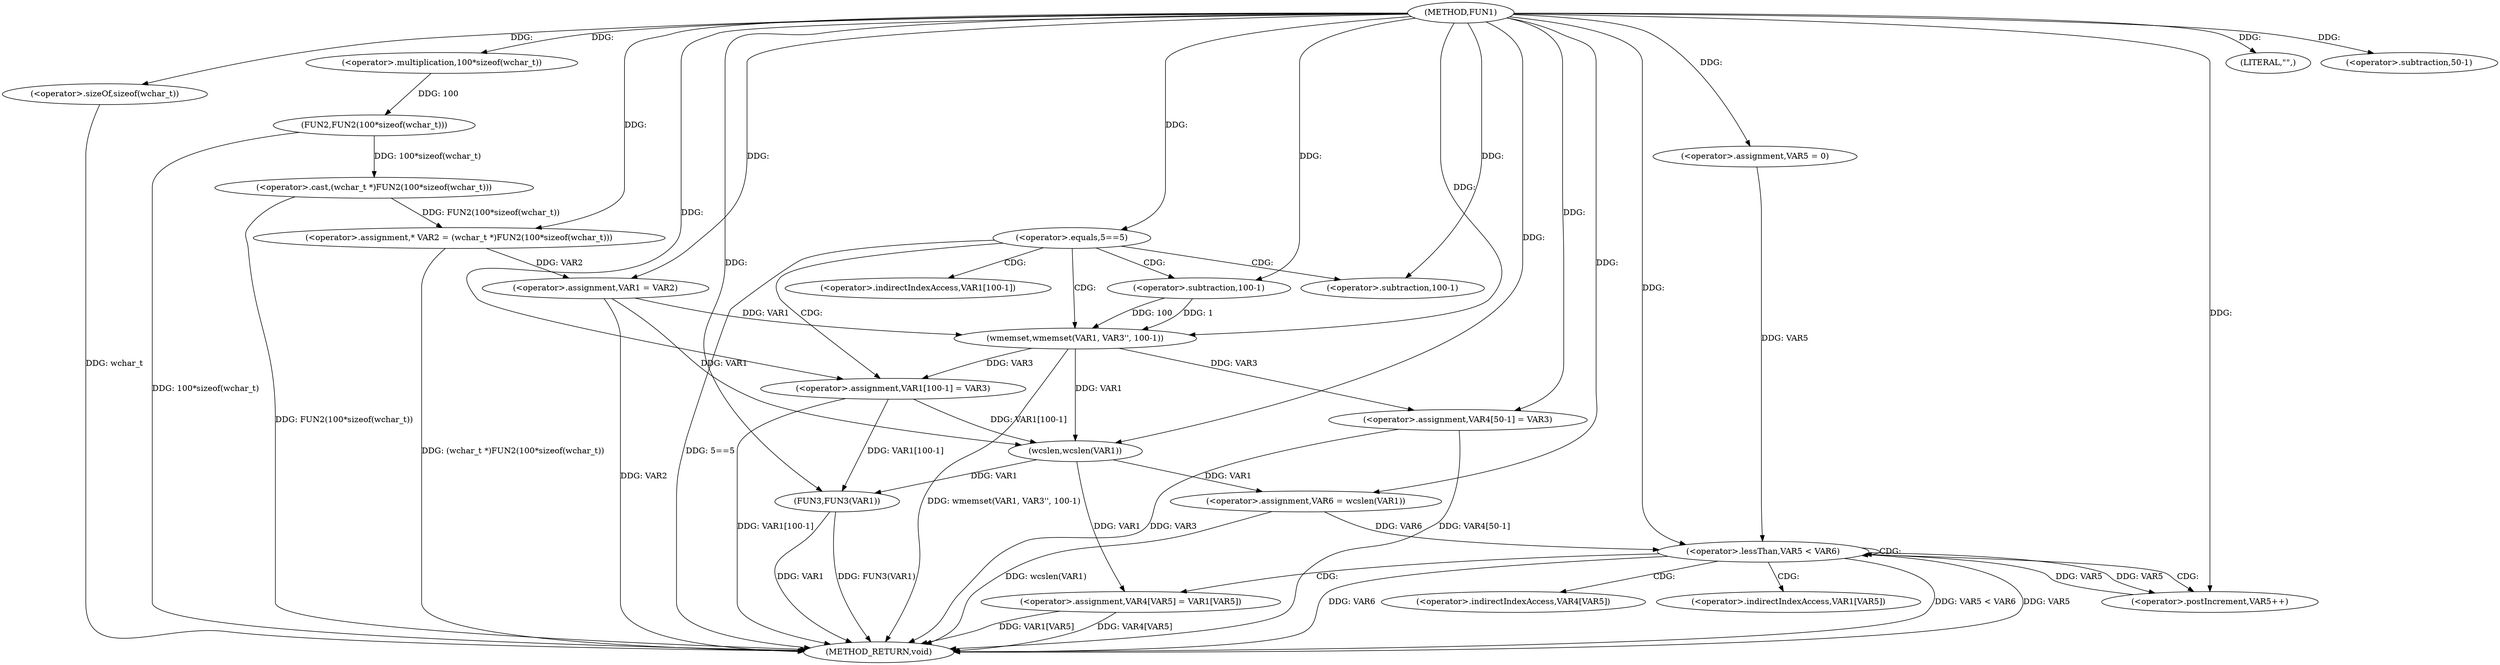 digraph FUN1 {  
"1000100" [label = "(METHOD,FUN1)" ]
"1000168" [label = "(METHOD_RETURN,void)" ]
"1000104" [label = "(<operator>.assignment,* VAR2 = (wchar_t *)FUN2(100*sizeof(wchar_t)))" ]
"1000106" [label = "(<operator>.cast,(wchar_t *)FUN2(100*sizeof(wchar_t)))" ]
"1000108" [label = "(FUN2,FUN2(100*sizeof(wchar_t)))" ]
"1000109" [label = "(<operator>.multiplication,100*sizeof(wchar_t))" ]
"1000111" [label = "(<operator>.sizeOf,sizeof(wchar_t))" ]
"1000113" [label = "(<operator>.assignment,VAR1 = VAR2)" ]
"1000117" [label = "(<operator>.equals,5==5)" ]
"1000121" [label = "(wmemset,wmemset(VAR1, VAR3'', 100-1))" ]
"1000124" [label = "(<operator>.subtraction,100-1)" ]
"1000127" [label = "(<operator>.assignment,VAR1[100-1] = VAR3)" ]
"1000130" [label = "(<operator>.subtraction,100-1)" ]
"1000135" [label = "(LITERAL,\"\",)" ]
"1000138" [label = "(<operator>.assignment,VAR6 = wcslen(VAR1))" ]
"1000140" [label = "(wcslen,wcslen(VAR1))" ]
"1000143" [label = "(<operator>.assignment,VAR5 = 0)" ]
"1000146" [label = "(<operator>.lessThan,VAR5 < VAR6)" ]
"1000149" [label = "(<operator>.postIncrement,VAR5++)" ]
"1000152" [label = "(<operator>.assignment,VAR4[VAR5] = VAR1[VAR5])" ]
"1000159" [label = "(<operator>.assignment,VAR4[50-1] = VAR3)" ]
"1000162" [label = "(<operator>.subtraction,50-1)" ]
"1000166" [label = "(FUN3,FUN3(VAR1))" ]
"1000128" [label = "(<operator>.indirectIndexAccess,VAR1[100-1])" ]
"1000153" [label = "(<operator>.indirectIndexAccess,VAR4[VAR5])" ]
"1000156" [label = "(<operator>.indirectIndexAccess,VAR1[VAR5])" ]
  "1000106" -> "1000168"  [ label = "DDG: FUN2(100*sizeof(wchar_t))"] 
  "1000159" -> "1000168"  [ label = "DDG: VAR4[50-1]"] 
  "1000166" -> "1000168"  [ label = "DDG: VAR1"] 
  "1000111" -> "1000168"  [ label = "DDG: wchar_t"] 
  "1000159" -> "1000168"  [ label = "DDG: VAR3"] 
  "1000117" -> "1000168"  [ label = "DDG: 5==5"] 
  "1000166" -> "1000168"  [ label = "DDG: FUN3(VAR1)"] 
  "1000138" -> "1000168"  [ label = "DDG: wcslen(VAR1)"] 
  "1000113" -> "1000168"  [ label = "DDG: VAR2"] 
  "1000121" -> "1000168"  [ label = "DDG: wmemset(VAR1, VAR3'', 100-1)"] 
  "1000146" -> "1000168"  [ label = "DDG: VAR6"] 
  "1000152" -> "1000168"  [ label = "DDG: VAR4[VAR5]"] 
  "1000127" -> "1000168"  [ label = "DDG: VAR1[100-1]"] 
  "1000152" -> "1000168"  [ label = "DDG: VAR1[VAR5]"] 
  "1000146" -> "1000168"  [ label = "DDG: VAR5 < VAR6"] 
  "1000146" -> "1000168"  [ label = "DDG: VAR5"] 
  "1000104" -> "1000168"  [ label = "DDG: (wchar_t *)FUN2(100*sizeof(wchar_t))"] 
  "1000108" -> "1000168"  [ label = "DDG: 100*sizeof(wchar_t)"] 
  "1000106" -> "1000104"  [ label = "DDG: FUN2(100*sizeof(wchar_t))"] 
  "1000100" -> "1000104"  [ label = "DDG: "] 
  "1000108" -> "1000106"  [ label = "DDG: 100*sizeof(wchar_t)"] 
  "1000109" -> "1000108"  [ label = "DDG: 100"] 
  "1000100" -> "1000109"  [ label = "DDG: "] 
  "1000100" -> "1000111"  [ label = "DDG: "] 
  "1000104" -> "1000113"  [ label = "DDG: VAR2"] 
  "1000100" -> "1000113"  [ label = "DDG: "] 
  "1000100" -> "1000117"  [ label = "DDG: "] 
  "1000113" -> "1000121"  [ label = "DDG: VAR1"] 
  "1000100" -> "1000121"  [ label = "DDG: "] 
  "1000124" -> "1000121"  [ label = "DDG: 100"] 
  "1000124" -> "1000121"  [ label = "DDG: 1"] 
  "1000100" -> "1000124"  [ label = "DDG: "] 
  "1000121" -> "1000127"  [ label = "DDG: VAR3"] 
  "1000100" -> "1000127"  [ label = "DDG: "] 
  "1000100" -> "1000130"  [ label = "DDG: "] 
  "1000100" -> "1000135"  [ label = "DDG: "] 
  "1000140" -> "1000138"  [ label = "DDG: VAR1"] 
  "1000100" -> "1000138"  [ label = "DDG: "] 
  "1000113" -> "1000140"  [ label = "DDG: VAR1"] 
  "1000121" -> "1000140"  [ label = "DDG: VAR1"] 
  "1000127" -> "1000140"  [ label = "DDG: VAR1[100-1]"] 
  "1000100" -> "1000140"  [ label = "DDG: "] 
  "1000100" -> "1000143"  [ label = "DDG: "] 
  "1000143" -> "1000146"  [ label = "DDG: VAR5"] 
  "1000149" -> "1000146"  [ label = "DDG: VAR5"] 
  "1000100" -> "1000146"  [ label = "DDG: "] 
  "1000138" -> "1000146"  [ label = "DDG: VAR6"] 
  "1000146" -> "1000149"  [ label = "DDG: VAR5"] 
  "1000100" -> "1000149"  [ label = "DDG: "] 
  "1000140" -> "1000152"  [ label = "DDG: VAR1"] 
  "1000100" -> "1000159"  [ label = "DDG: "] 
  "1000121" -> "1000159"  [ label = "DDG: VAR3"] 
  "1000100" -> "1000162"  [ label = "DDG: "] 
  "1000140" -> "1000166"  [ label = "DDG: VAR1"] 
  "1000127" -> "1000166"  [ label = "DDG: VAR1[100-1]"] 
  "1000100" -> "1000166"  [ label = "DDG: "] 
  "1000117" -> "1000121"  [ label = "CDG: "] 
  "1000117" -> "1000127"  [ label = "CDG: "] 
  "1000117" -> "1000128"  [ label = "CDG: "] 
  "1000117" -> "1000124"  [ label = "CDG: "] 
  "1000117" -> "1000130"  [ label = "CDG: "] 
  "1000146" -> "1000153"  [ label = "CDG: "] 
  "1000146" -> "1000156"  [ label = "CDG: "] 
  "1000146" -> "1000152"  [ label = "CDG: "] 
  "1000146" -> "1000146"  [ label = "CDG: "] 
  "1000146" -> "1000149"  [ label = "CDG: "] 
}
